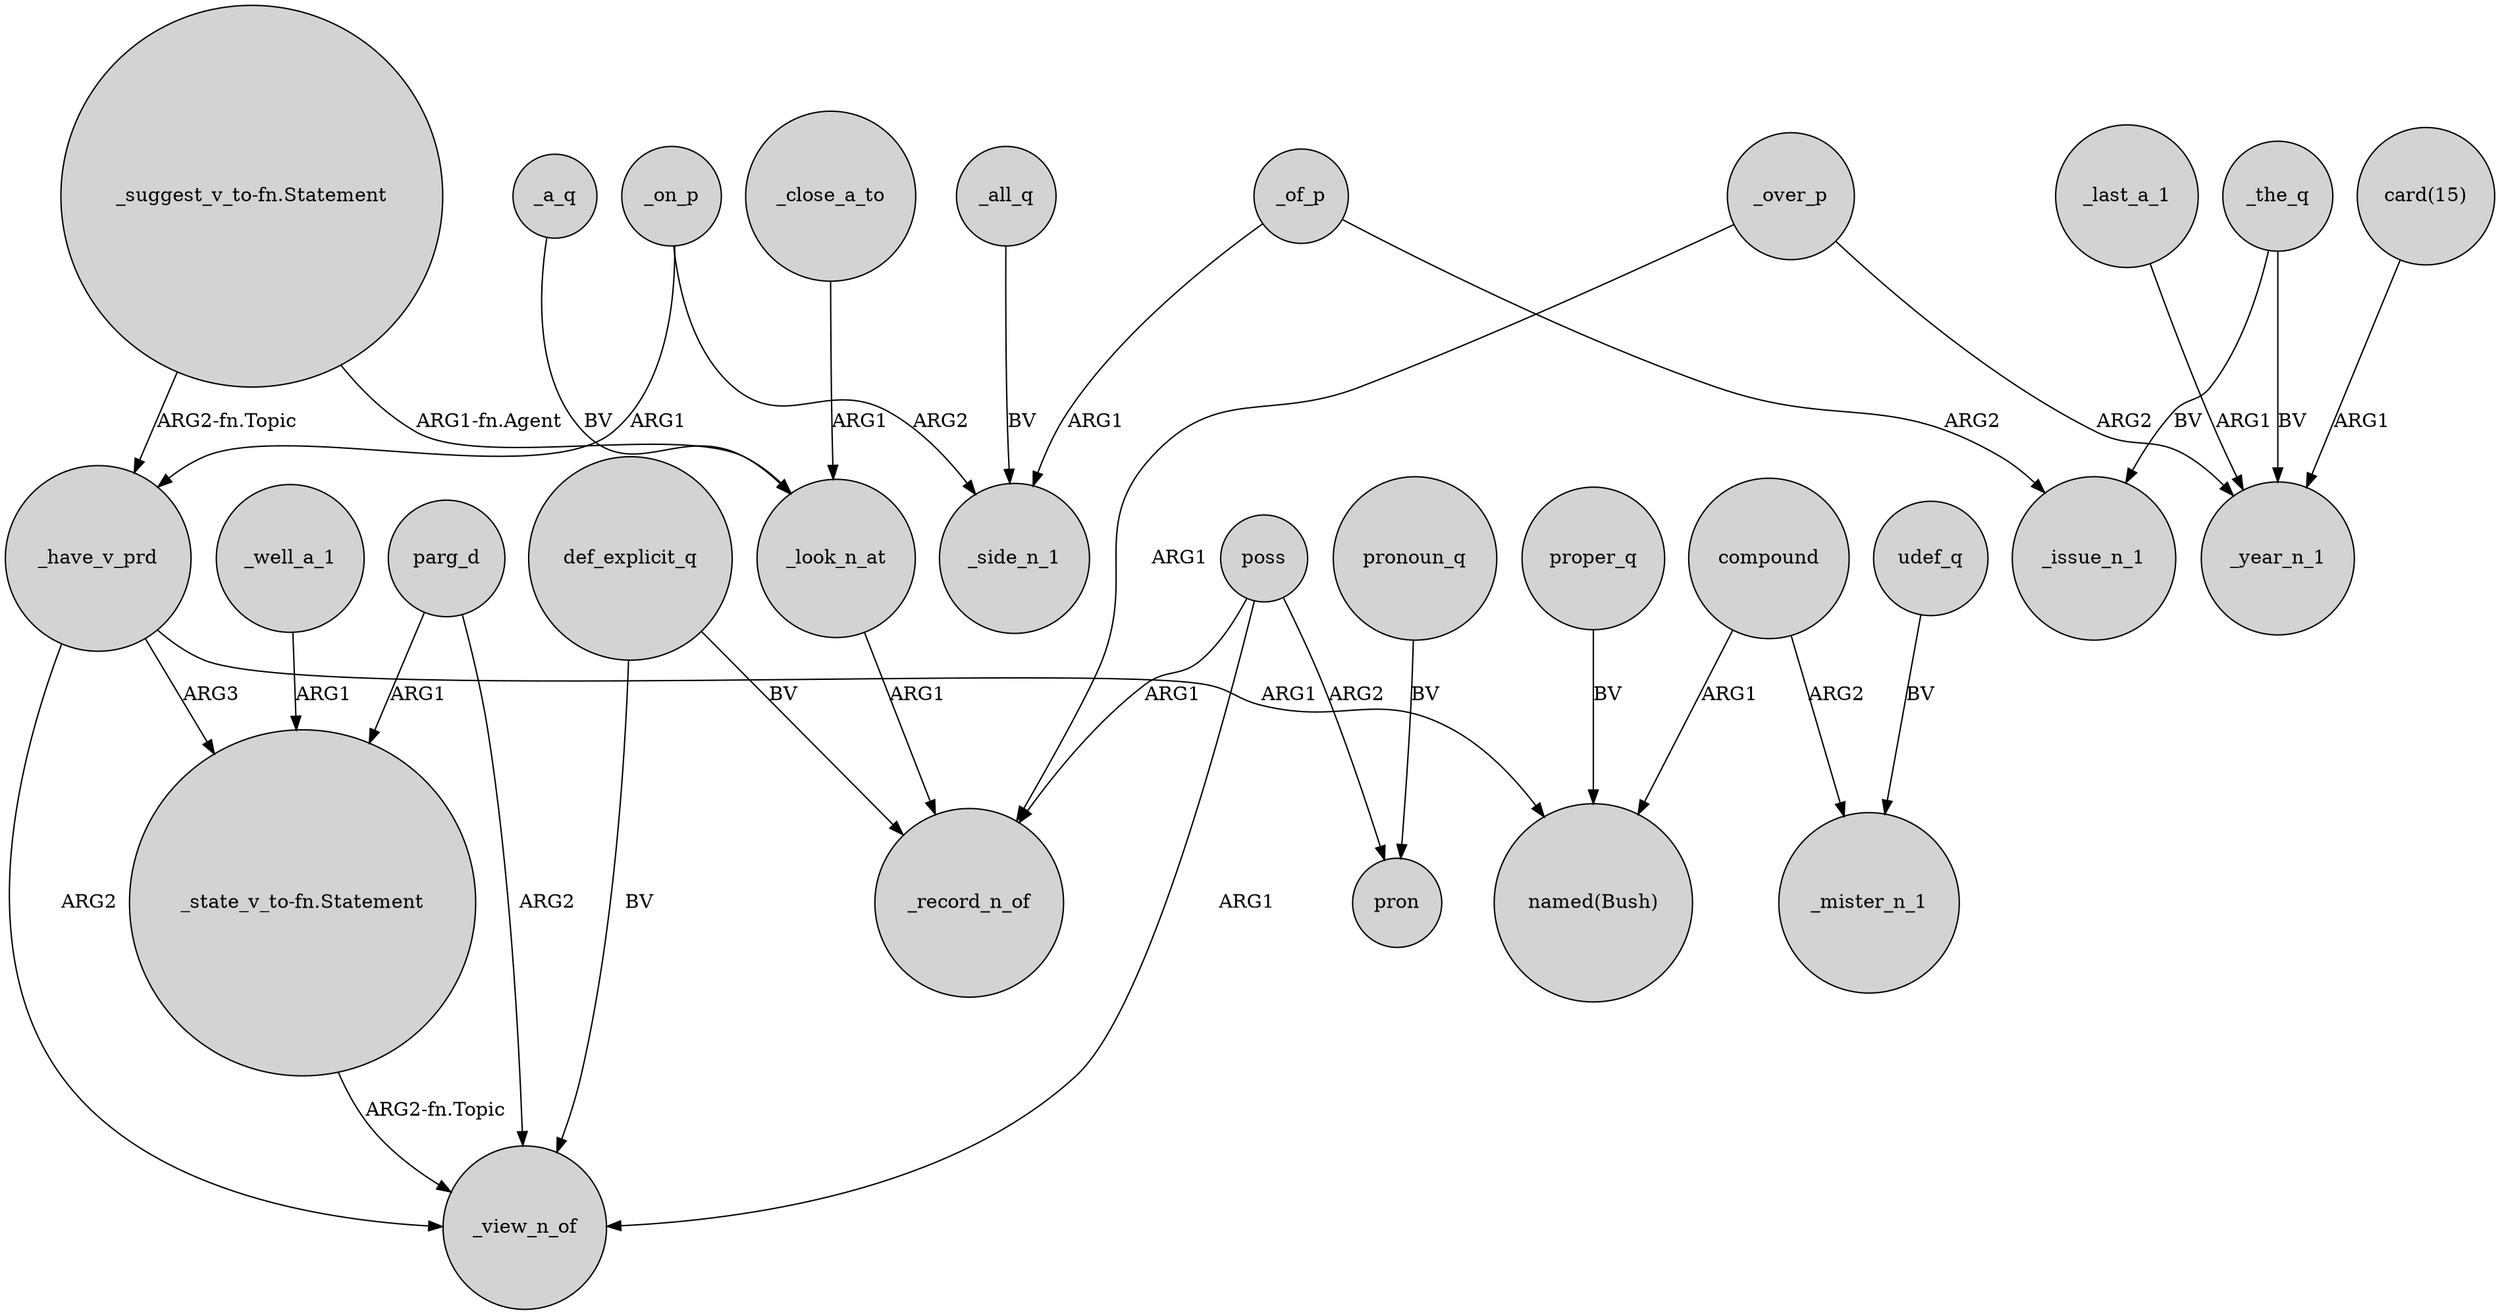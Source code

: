 digraph {
	node [shape=circle style=filled]
	_well_a_1 -> "_state_v_to-fn.Statement" [label=ARG1]
	def_explicit_q -> _record_n_of [label=BV]
	poss -> pron [label=ARG2]
	"_suggest_v_to-fn.Statement" -> _look_n_at [label="ARG1-fn.Agent"]
	_of_p -> _issue_n_1 [label=ARG2]
	_on_p -> _have_v_prd [label=ARG1]
	compound -> _mister_n_1 [label=ARG2]
	_close_a_to -> _look_n_at [label=ARG1]
	"_state_v_to-fn.Statement" -> _view_n_of [label="ARG2-fn.Topic"]
	udef_q -> _mister_n_1 [label=BV]
	"card(15)" -> _year_n_1 [label=ARG1]
	_over_p -> _record_n_of [label=ARG1]
	_the_q -> _issue_n_1 [label=BV]
	poss -> _view_n_of [label=ARG1]
	pronoun_q -> pron [label=BV]
	parg_d -> "_state_v_to-fn.Statement" [label=ARG1]
	"_suggest_v_to-fn.Statement" -> _have_v_prd [label="ARG2-fn.Topic"]
	_on_p -> _side_n_1 [label=ARG2]
	def_explicit_q -> _view_n_of [label=BV]
	proper_q -> "named(Bush)" [label=BV]
	_last_a_1 -> _year_n_1 [label=ARG1]
	_look_n_at -> _record_n_of [label=ARG1]
	_the_q -> _year_n_1 [label=BV]
	_have_v_prd -> "_state_v_to-fn.Statement" [label=ARG3]
	_of_p -> _side_n_1 [label=ARG1]
	_all_q -> _side_n_1 [label=BV]
	_over_p -> _year_n_1 [label=ARG2]
	_have_v_prd -> "named(Bush)" [label=ARG1]
	_have_v_prd -> _view_n_of [label=ARG2]
	parg_d -> _view_n_of [label=ARG2]
	_a_q -> _look_n_at [label=BV]
	poss -> _record_n_of [label=ARG1]
	compound -> "named(Bush)" [label=ARG1]
}
